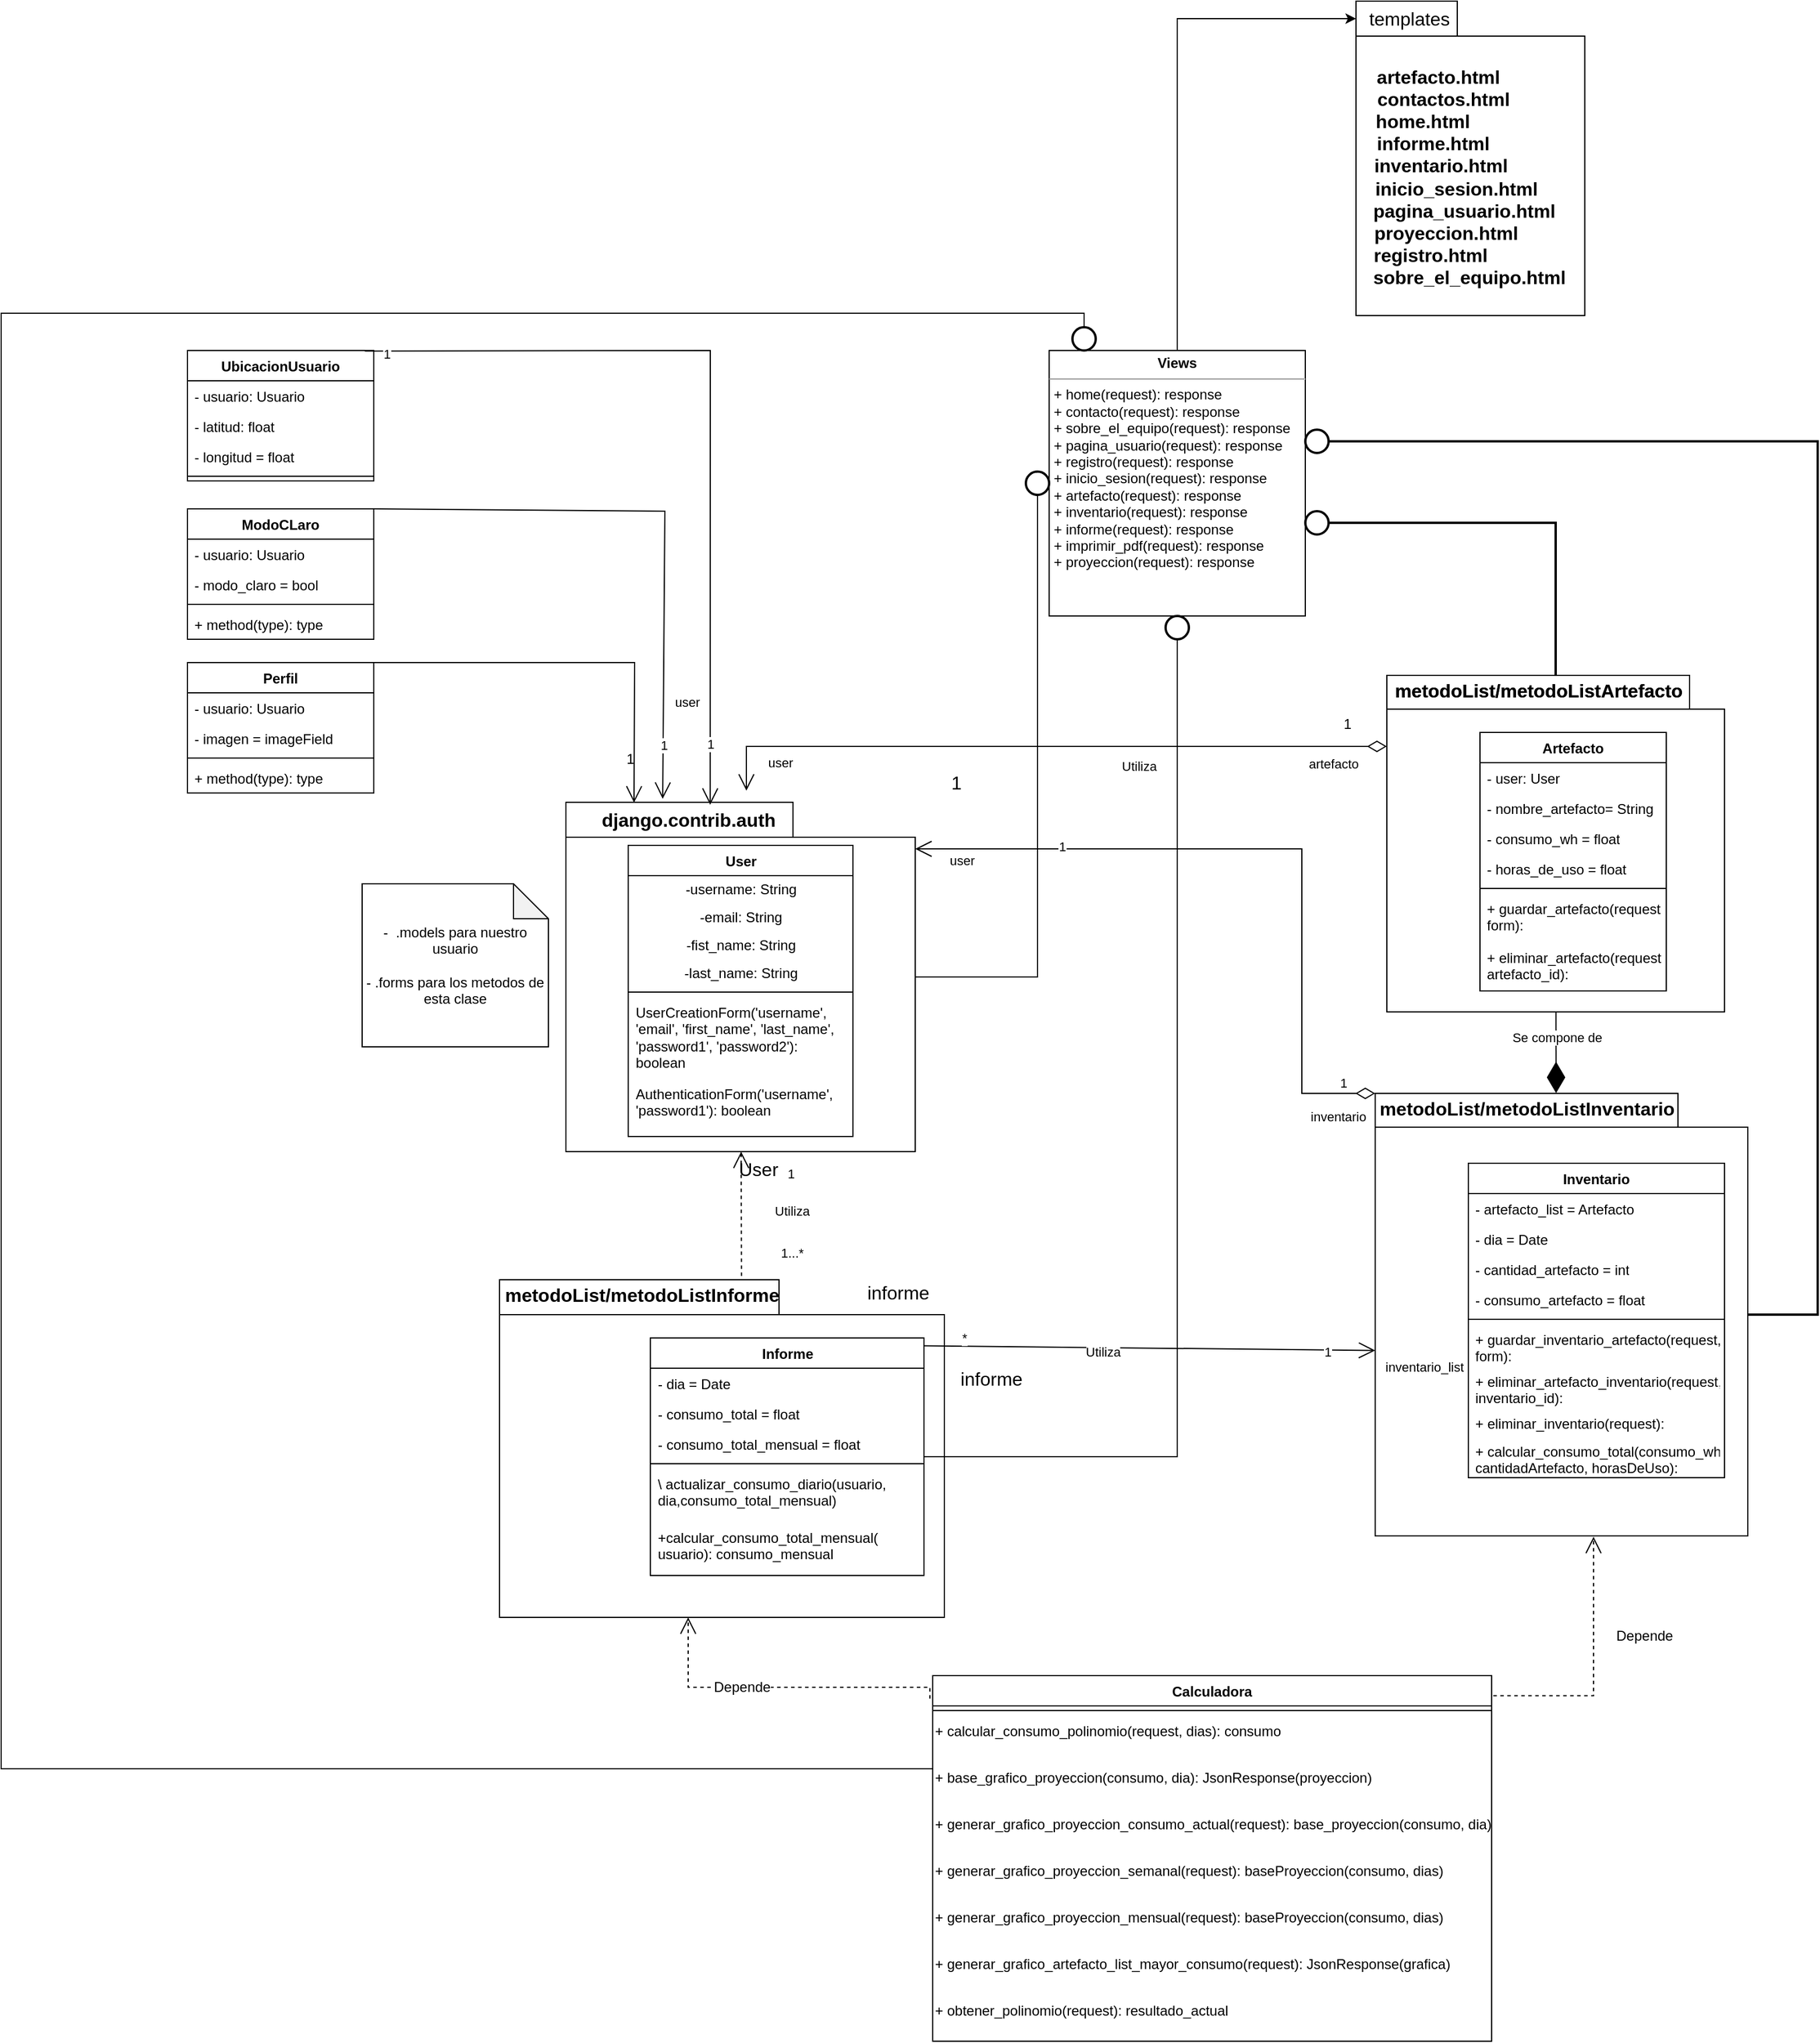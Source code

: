 <mxfile version="23.1.5" type="github">
  <diagram id="C5RBs43oDa-KdzZeNtuy" name="Page-1">
    <mxGraphModel dx="2403" dy="3044" grid="1" gridSize="10" guides="1" tooltips="1" connect="1" arrows="1" fold="1" page="1" pageScale="1" pageWidth="827" pageHeight="1169" math="0" shadow="0">
      <root>
        <mxCell id="WIyWlLk6GJQsqaUBKTNV-0" />
        <mxCell id="WIyWlLk6GJQsqaUBKTNV-1" parent="WIyWlLk6GJQsqaUBKTNV-0" />
        <mxCell id="ul6YjqySENuhC5J96L84-9" value="" style="shape=folder;fontStyle=1;spacingTop=10;tabWidth=195;tabHeight=30;tabPosition=left;html=1;whiteSpace=wrap;fontSize=16;" parent="WIyWlLk6GJQsqaUBKTNV-1" vertex="1">
          <mxGeometry x="435" y="-710" width="300" height="300" as="geometry" />
        </mxCell>
        <mxCell id="ul6YjqySENuhC5J96L84-5" value="" style="shape=folder;fontStyle=1;spacingTop=10;tabWidth=260;tabHeight=29;tabPosition=left;html=1;whiteSpace=wrap;fontSize=16;" parent="WIyWlLk6GJQsqaUBKTNV-1" vertex="1">
          <mxGeometry x="1130" y="-460" width="320" height="380" as="geometry" />
        </mxCell>
        <mxCell id="ul6YjqySENuhC5J96L84-2" value="" style="shape=folder;fontStyle=1;spacingTop=10;tabWidth=260;tabHeight=29;tabPosition=left;html=1;whiteSpace=wrap;fontSize=16;" parent="WIyWlLk6GJQsqaUBKTNV-1" vertex="1">
          <mxGeometry x="1140" y="-819" width="290" height="289" as="geometry" />
        </mxCell>
        <mxCell id="ul6YjqySENuhC5J96L84-3" value="metodoList/metodoListArtefacto" style="text;align=center;fontStyle=1;verticalAlign=middle;spacingLeft=3;spacingRight=3;strokeColor=none;rotatable=0;points=[[0,0.5],[1,0.5]];portConstraint=eastwest;html=1;fontSize=16;" parent="WIyWlLk6GJQsqaUBKTNV-1" vertex="1">
          <mxGeometry x="1230" y="-819" width="80" height="26" as="geometry" />
        </mxCell>
        <mxCell id="ul6YjqySENuhC5J96L84-0" value="" style="shape=folder;fontStyle=1;spacingTop=10;tabWidth=240;tabHeight=30;tabPosition=left;html=1;whiteSpace=wrap;fontSize=16;" parent="WIyWlLk6GJQsqaUBKTNV-1" vertex="1">
          <mxGeometry x="378" y="-300" width="382" height="290" as="geometry" />
        </mxCell>
        <mxCell id="BuklExtv01inBHuh72od-7" value="User" style="swimlane;fontStyle=1;align=center;verticalAlign=top;childLayout=stackLayout;horizontal=1;startSize=26;horizontalStack=0;resizeParent=1;resizeParentMax=0;resizeLast=0;collapsible=1;marginBottom=0;whiteSpace=wrap;html=1;" parent="WIyWlLk6GJQsqaUBKTNV-1" vertex="1">
          <mxGeometry x="488.5" y="-673" width="193" height="250" as="geometry">
            <mxRectangle x="547" y="-670" width="90" height="30" as="alternateBounds" />
          </mxGeometry>
        </mxCell>
        <mxCell id="BuklExtv01inBHuh72od-1" value="-username: String" style="text;html=1;strokeColor=none;fillColor=none;align=center;verticalAlign=middle;spacingLeft=4;spacingRight=4;overflow=hidden;rotatable=0;points=[[0,0.5],[1,0.5]];portConstraint=eastwest;whiteSpace=wrap;" parent="BuklExtv01inBHuh72od-7" vertex="1">
          <mxGeometry y="26" width="193" height="24" as="geometry" />
        </mxCell>
        <mxCell id="BuklExtv01inBHuh72od-3" value="-email: String" style="text;html=1;strokeColor=none;fillColor=none;align=center;verticalAlign=middle;spacingLeft=4;spacingRight=4;overflow=hidden;rotatable=0;points=[[0,0.5],[1,0.5]];portConstraint=eastwest;whiteSpace=wrap;" parent="BuklExtv01inBHuh72od-7" vertex="1">
          <mxGeometry y="50" width="193" height="24" as="geometry" />
        </mxCell>
        <mxCell id="BuklExtv01inBHuh72od-4" value="-fist_name: String" style="text;html=1;strokeColor=none;fillColor=none;align=center;verticalAlign=middle;spacingLeft=4;spacingRight=4;overflow=hidden;rotatable=0;points=[[0,0.5],[1,0.5]];portConstraint=eastwest;whiteSpace=wrap;" parent="BuklExtv01inBHuh72od-7" vertex="1">
          <mxGeometry y="74" width="193" height="24" as="geometry" />
        </mxCell>
        <mxCell id="BuklExtv01inBHuh72od-5" value="-last_name: String" style="text;html=1;strokeColor=none;fillColor=none;align=center;verticalAlign=middle;spacingLeft=4;spacingRight=4;overflow=hidden;rotatable=0;points=[[0,0.5],[1,0.5]];portConstraint=eastwest;whiteSpace=wrap;" parent="BuklExtv01inBHuh72od-7" vertex="1">
          <mxGeometry y="98" width="193" height="24" as="geometry" />
        </mxCell>
        <mxCell id="BuklExtv01inBHuh72od-9" value="" style="line;strokeWidth=1;fillColor=none;align=left;verticalAlign=middle;spacingTop=-1;spacingLeft=3;spacingRight=3;rotatable=0;labelPosition=right;points=[];portConstraint=eastwest;strokeColor=inherit;" parent="BuklExtv01inBHuh72od-7" vertex="1">
          <mxGeometry y="122" width="193" height="8" as="geometry" />
        </mxCell>
        <mxCell id="BuklExtv01inBHuh72od-10" value="UserCreationForm(&#39;username&#39;, &#39;email&#39;, &#39;first_name&#39;, &#39;last_name&#39;, &#39;password1&#39;, &#39;password2&#39;): boolean" style="text;strokeColor=none;fillColor=none;align=left;verticalAlign=top;spacingLeft=4;spacingRight=4;overflow=hidden;rotatable=0;points=[[0,0.5],[1,0.5]];portConstraint=eastwest;whiteSpace=wrap;html=1;" parent="BuklExtv01inBHuh72od-7" vertex="1">
          <mxGeometry y="130" width="193" height="70" as="geometry" />
        </mxCell>
        <mxCell id="BuklExtv01inBHuh72od-11" value="AuthenticationForm(&#39;username&#39;, &#39;password1&#39;): boolean" style="text;strokeColor=none;fillColor=none;align=left;verticalAlign=top;spacingLeft=4;spacingRight=4;overflow=hidden;rotatable=0;points=[[0,0.5],[1,0.5]];portConstraint=eastwest;whiteSpace=wrap;html=1;" parent="BuklExtv01inBHuh72od-7" vertex="1">
          <mxGeometry y="200" width="193" height="50" as="geometry" />
        </mxCell>
        <mxCell id="BuklExtv01inBHuh72od-13" value="Inventario" style="swimlane;fontStyle=1;align=center;verticalAlign=top;childLayout=stackLayout;horizontal=1;startSize=26;horizontalStack=0;resizeParent=1;resizeParentMax=0;resizeLast=0;collapsible=1;marginBottom=0;whiteSpace=wrap;html=1;" parent="WIyWlLk6GJQsqaUBKTNV-1" vertex="1">
          <mxGeometry x="1210" y="-400" width="220" height="270" as="geometry">
            <mxRectangle x="1210" y="-400" width="100" height="30" as="alternateBounds" />
          </mxGeometry>
        </mxCell>
        <mxCell id="BuklExtv01inBHuh72od-36" value="- artefacto_list = Artefacto" style="text;strokeColor=none;fillColor=none;align=left;verticalAlign=top;spacingLeft=4;spacingRight=4;overflow=hidden;rotatable=0;points=[[0,0.5],[1,0.5]];portConstraint=eastwest;whiteSpace=wrap;html=1;" parent="BuklExtv01inBHuh72od-13" vertex="1">
          <mxGeometry y="26" width="220" height="26" as="geometry" />
        </mxCell>
        <mxCell id="BuklExtv01inBHuh72od-17" value="- dia = Date" style="text;strokeColor=none;fillColor=none;align=left;verticalAlign=top;spacingLeft=4;spacingRight=4;overflow=hidden;rotatable=0;points=[[0,0.5],[1,0.5]];portConstraint=eastwest;whiteSpace=wrap;html=1;" parent="BuklExtv01inBHuh72od-13" vertex="1">
          <mxGeometry y="52" width="220" height="26" as="geometry" />
        </mxCell>
        <mxCell id="BuklExtv01inBHuh72od-20" value="- cantidad_artefacto&amp;nbsp;&lt;span style=&quot;background-color: initial;&quot;&gt;= int&lt;/span&gt;" style="text;strokeColor=none;fillColor=none;align=left;verticalAlign=top;spacingLeft=4;spacingRight=4;overflow=hidden;rotatable=0;points=[[0,0.5],[1,0.5]];portConstraint=eastwest;whiteSpace=wrap;html=1;" parent="BuklExtv01inBHuh72od-13" vertex="1">
          <mxGeometry y="78" width="220" height="26" as="geometry" />
        </mxCell>
        <mxCell id="BuklExtv01inBHuh72od-21" value="- consumo_artefacto&lt;span style=&quot;background-color: initial;&quot;&gt;&amp;nbsp;&lt;/span&gt;&lt;span style=&quot;background-color: initial;&quot;&gt;= float&lt;/span&gt;" style="text;strokeColor=none;fillColor=none;align=left;verticalAlign=top;spacingLeft=4;spacingRight=4;overflow=hidden;rotatable=0;points=[[0,0.5],[1,0.5]];portConstraint=eastwest;whiteSpace=wrap;html=1;" parent="BuklExtv01inBHuh72od-13" vertex="1">
          <mxGeometry y="104" width="220" height="26" as="geometry" />
        </mxCell>
        <mxCell id="BuklExtv01inBHuh72od-15" value="" style="line;strokeWidth=1;fillColor=none;align=left;verticalAlign=middle;spacingTop=-1;spacingLeft=3;spacingRight=3;rotatable=0;labelPosition=right;points=[];portConstraint=eastwest;strokeColor=inherit;" parent="BuklExtv01inBHuh72od-13" vertex="1">
          <mxGeometry y="130" width="220" height="8" as="geometry" />
        </mxCell>
        <mxCell id="BuklExtv01inBHuh72od-26" value="+&amp;nbsp;guardar_inventario_artefacto(request, form):" style="text;strokeColor=none;fillColor=none;align=left;verticalAlign=top;spacingLeft=4;spacingRight=4;overflow=hidden;rotatable=0;points=[[0,0.5],[1,0.5]];portConstraint=eastwest;whiteSpace=wrap;html=1;" parent="BuklExtv01inBHuh72od-13" vertex="1">
          <mxGeometry y="138" width="220" height="36" as="geometry" />
        </mxCell>
        <mxCell id="x33vfRpOOBDjWHmMuZgI-3" value="+&amp;nbsp;eliminar_artefacto_inventario(request, inventario_id):" style="text;strokeColor=none;fillColor=none;align=left;verticalAlign=top;spacingLeft=4;spacingRight=4;overflow=hidden;rotatable=0;points=[[0,0.5],[1,0.5]];portConstraint=eastwest;whiteSpace=wrap;html=1;" parent="BuklExtv01inBHuh72od-13" vertex="1">
          <mxGeometry y="174" width="220" height="36" as="geometry" />
        </mxCell>
        <mxCell id="x33vfRpOOBDjWHmMuZgI-4" value="+&amp;nbsp;eliminar_inventario(request):" style="text;strokeColor=none;fillColor=none;align=left;verticalAlign=top;spacingLeft=4;spacingRight=4;overflow=hidden;rotatable=0;points=[[0,0.5],[1,0.5]];portConstraint=eastwest;whiteSpace=wrap;html=1;" parent="BuklExtv01inBHuh72od-13" vertex="1">
          <mxGeometry y="210" width="220" height="24" as="geometry" />
        </mxCell>
        <mxCell id="x33vfRpOOBDjWHmMuZgI-5" value="+&amp;nbsp;calcular_consumo_total(consumo_wh, cantidadArtefacto, horasDeUso):" style="text;strokeColor=none;fillColor=none;align=left;verticalAlign=top;spacingLeft=4;spacingRight=4;overflow=hidden;rotatable=0;points=[[0,0.5],[1,0.5]];portConstraint=eastwest;whiteSpace=wrap;html=1;" parent="BuklExtv01inBHuh72od-13" vertex="1">
          <mxGeometry y="234" width="220" height="36" as="geometry" />
        </mxCell>
        <mxCell id="BuklExtv01inBHuh72od-32" value="Informe" style="swimlane;fontStyle=1;align=center;verticalAlign=top;childLayout=stackLayout;horizontal=1;startSize=26;horizontalStack=0;resizeParent=1;resizeParentMax=0;resizeLast=0;collapsible=1;marginBottom=0;whiteSpace=wrap;html=1;" parent="WIyWlLk6GJQsqaUBKTNV-1" vertex="1">
          <mxGeometry x="507.5" y="-250" width="235" height="204" as="geometry">
            <mxRectangle x="890" y="-80" width="80" height="30" as="alternateBounds" />
          </mxGeometry>
        </mxCell>
        <mxCell id="BuklExtv01inBHuh72od-45" value="- dia = Date" style="text;strokeColor=none;fillColor=none;align=left;verticalAlign=top;spacingLeft=4;spacingRight=4;overflow=hidden;rotatable=0;points=[[0,0.5],[1,0.5]];portConstraint=eastwest;whiteSpace=wrap;html=1;" parent="BuklExtv01inBHuh72od-32" vertex="1">
          <mxGeometry y="26" width="235" height="26" as="geometry" />
        </mxCell>
        <mxCell id="BuklExtv01inBHuh72od-46" value="- consumo_total&amp;nbsp;&lt;span style=&quot;background-color: initial;&quot;&gt;= float&lt;/span&gt;" style="text;strokeColor=none;fillColor=none;align=left;verticalAlign=top;spacingLeft=4;spacingRight=4;overflow=hidden;rotatable=0;points=[[0,0.5],[1,0.5]];portConstraint=eastwest;whiteSpace=wrap;html=1;" parent="BuklExtv01inBHuh72od-32" vertex="1">
          <mxGeometry y="52" width="235" height="26" as="geometry" />
        </mxCell>
        <mxCell id="BuklExtv01inBHuh72od-54" value="- consumo_total_mensual&amp;nbsp;&lt;span style=&quot;background-color: initial;&quot;&gt;= float&lt;/span&gt;" style="text;strokeColor=none;fillColor=none;align=left;verticalAlign=top;spacingLeft=4;spacingRight=4;overflow=hidden;rotatable=0;points=[[0,0.5],[1,0.5]];portConstraint=eastwest;whiteSpace=wrap;html=1;" parent="BuklExtv01inBHuh72od-32" vertex="1">
          <mxGeometry y="78" width="235" height="26" as="geometry" />
        </mxCell>
        <mxCell id="BuklExtv01inBHuh72od-34" value="" style="line;strokeWidth=1;fillColor=none;align=left;verticalAlign=middle;spacingTop=-1;spacingLeft=3;spacingRight=3;rotatable=0;labelPosition=right;points=[];portConstraint=eastwest;strokeColor=inherit;" parent="BuklExtv01inBHuh72od-32" vertex="1">
          <mxGeometry y="104" width="235" height="8" as="geometry" />
        </mxCell>
        <mxCell id="BuklExtv01inBHuh72od-35" value="\ actualizar_consumo_diario(usuario, dia,consumo_total_mensual)" style="text;strokeColor=none;fillColor=none;align=left;verticalAlign=top;spacingLeft=4;spacingRight=4;overflow=hidden;rotatable=0;points=[[0,0.5],[1,0.5]];portConstraint=eastwest;whiteSpace=wrap;html=1;" parent="BuklExtv01inBHuh72od-32" vertex="1">
          <mxGeometry y="112" width="235" height="46" as="geometry" />
        </mxCell>
        <mxCell id="x33vfRpOOBDjWHmMuZgI-0" value="+calcular_consumo_total_mensual(&lt;br&gt;usuario): consumo_mensual" style="text;strokeColor=none;fillColor=none;align=left;verticalAlign=top;spacingLeft=4;spacingRight=4;overflow=hidden;rotatable=0;points=[[0,0.5],[1,0.5]];portConstraint=eastwest;whiteSpace=wrap;html=1;" parent="BuklExtv01inBHuh72od-32" vertex="1">
          <mxGeometry y="158" width="235" height="46" as="geometry" />
        </mxCell>
        <mxCell id="BuklExtv01inBHuh72od-56" value="Calculadora" style="swimlane;fontStyle=1;align=center;verticalAlign=top;childLayout=stackLayout;horizontal=1;startSize=26;horizontalStack=0;resizeParent=1;resizeParentMax=0;resizeLast=0;collapsible=1;marginBottom=0;whiteSpace=wrap;html=1;" parent="WIyWlLk6GJQsqaUBKTNV-1" vertex="1">
          <mxGeometry x="750" y="40" width="480" height="314" as="geometry" />
        </mxCell>
        <mxCell id="BuklExtv01inBHuh72od-58" value="" style="line;strokeWidth=1;fillColor=none;align=left;verticalAlign=middle;spacingTop=-1;spacingLeft=3;spacingRight=3;rotatable=0;labelPosition=right;points=[];portConstraint=eastwest;strokeColor=inherit;" parent="BuklExtv01inBHuh72od-56" vertex="1">
          <mxGeometry y="26" width="480" height="8" as="geometry" />
        </mxCell>
        <mxCell id="BuklExtv01inBHuh72od-67" value="+ calcular_consumo_polinomio(request, dias): consumo" style="text;whiteSpace=wrap;" parent="BuklExtv01inBHuh72od-56" vertex="1">
          <mxGeometry y="34" width="480" height="40" as="geometry" />
        </mxCell>
        <mxCell id="BuklExtv01inBHuh72od-74" value="+ base_grafico_proyeccion(consumo, dia): JsonResponse(proyeccion)" style="text;whiteSpace=wrap;" parent="BuklExtv01inBHuh72od-56" vertex="1">
          <mxGeometry y="74" width="480" height="40" as="geometry" />
        </mxCell>
        <mxCell id="BuklExtv01inBHuh72od-68" value="+ generar_grafico_proyeccion_consumo_actual(request): base_proyeccion(consumo, dia)" style="text;whiteSpace=wrap;" parent="BuklExtv01inBHuh72od-56" vertex="1">
          <mxGeometry y="114" width="480" height="40" as="geometry" />
        </mxCell>
        <mxCell id="BuklExtv01inBHuh72od-69" value="+ generar_grafico_proyeccion_semanal(request): baseProyeccion(consumo, dias)" style="text;whiteSpace=wrap;" parent="BuklExtv01inBHuh72od-56" vertex="1">
          <mxGeometry y="154" width="480" height="40" as="geometry" />
        </mxCell>
        <mxCell id="BuklExtv01inBHuh72od-70" value="+ generar_grafico_proyeccion_mensual(request): baseProyeccion(consumo, dias)" style="text;whiteSpace=wrap;" parent="BuklExtv01inBHuh72od-56" vertex="1">
          <mxGeometry y="194" width="480" height="40" as="geometry" />
        </mxCell>
        <mxCell id="BuklExtv01inBHuh72od-73" value="+ generar_grafico_artefacto_list_mayor_consumo(request): JsonResponse(grafica)" style="text;whiteSpace=wrap;" parent="BuklExtv01inBHuh72od-56" vertex="1">
          <mxGeometry y="234" width="480" height="40" as="geometry" />
        </mxCell>
        <mxCell id="BuklExtv01inBHuh72od-75" value="+ obtener_polinomio(request): resultado_actual" style="text;whiteSpace=wrap;" parent="BuklExtv01inBHuh72od-56" vertex="1">
          <mxGeometry y="274" width="480" height="40" as="geometry" />
        </mxCell>
        <mxCell id="BuklExtv01inBHuh72od-83" value="1" style="endArrow=open;html=1;endSize=12;startArrow=diamondThin;startSize=14;startFill=0;edgeStyle=orthogonalEdgeStyle;align=left;verticalAlign=bottom;rounded=0;exitX=0;exitY=0;exitDx=0;exitDy=0;exitPerimeter=0;" parent="WIyWlLk6GJQsqaUBKTNV-1" source="ul6YjqySENuhC5J96L84-5" target="ul6YjqySENuhC5J96L84-9" edge="1">
          <mxGeometry x="-0.894" relative="1" as="geometry">
            <mxPoint x="1120" y="-490" as="sourcePoint" />
            <mxPoint x="700" y="-670" as="targetPoint" />
            <Array as="points">
              <mxPoint x="1067" y="-460" />
              <mxPoint x="1067" y="-670" />
            </Array>
            <mxPoint as="offset" />
          </mxGeometry>
        </mxCell>
        <mxCell id="BuklExtv01inBHuh72od-85" value="1" style="edgeLabel;html=1;align=center;verticalAlign=middle;resizable=0;points=[];" parent="BuklExtv01inBHuh72od-83" vertex="1" connectable="0">
          <mxGeometry x="0.754" y="-1" relative="1" as="geometry">
            <mxPoint x="51" y="-1" as="offset" />
          </mxGeometry>
        </mxCell>
        <mxCell id="BuklExtv01inBHuh72od-107" value="user" style="edgeLabel;html=1;align=center;verticalAlign=middle;resizable=0;points=[];" parent="BuklExtv01inBHuh72od-83" vertex="1" connectable="0">
          <mxGeometry x="0.917" relative="1" as="geometry">
            <mxPoint x="15" y="10" as="offset" />
          </mxGeometry>
        </mxCell>
        <mxCell id="BuklExtv01inBHuh72od-108" value="inventario" style="edgeLabel;html=1;align=center;verticalAlign=middle;resizable=0;points=[];" parent="BuklExtv01inBHuh72od-83" vertex="1" connectable="0">
          <mxGeometry x="-0.898" y="-1" relative="1" as="geometry">
            <mxPoint x="-1" y="21" as="offset" />
          </mxGeometry>
        </mxCell>
        <mxCell id="BuklExtv01inBHuh72od-93" value="Artefacto" style="swimlane;fontStyle=1;align=center;verticalAlign=top;childLayout=stackLayout;horizontal=1;startSize=26;horizontalStack=0;resizeParent=1;resizeParentMax=0;resizeLast=0;collapsible=1;marginBottom=0;whiteSpace=wrap;html=1;" parent="WIyWlLk6GJQsqaUBKTNV-1" vertex="1">
          <mxGeometry x="1220" y="-770" width="160" height="222" as="geometry">
            <mxRectangle x="1220" y="-770" width="100" height="30" as="alternateBounds" />
          </mxGeometry>
        </mxCell>
        <mxCell id="BuklExtv01inBHuh72od-94" value="- user: User" style="text;strokeColor=none;fillColor=none;align=left;verticalAlign=top;spacingLeft=4;spacingRight=4;overflow=hidden;rotatable=0;points=[[0,0.5],[1,0.5]];portConstraint=eastwest;whiteSpace=wrap;html=1;" parent="BuklExtv01inBHuh72od-93" vertex="1">
          <mxGeometry y="26" width="160" height="26" as="geometry" />
        </mxCell>
        <mxCell id="BuklExtv01inBHuh72od-95" value="- nombre_artefacto&lt;span style=&quot;background-color: initial;&quot;&gt;= String&lt;/span&gt;" style="text;strokeColor=none;fillColor=none;align=left;verticalAlign=top;spacingLeft=4;spacingRight=4;overflow=hidden;rotatable=0;points=[[0,0.5],[1,0.5]];portConstraint=eastwest;whiteSpace=wrap;html=1;" parent="BuklExtv01inBHuh72od-93" vertex="1">
          <mxGeometry y="52" width="160" height="26" as="geometry" />
        </mxCell>
        <mxCell id="BuklExtv01inBHuh72od-96" value="- consumo_wh = float" style="text;strokeColor=none;fillColor=none;align=left;verticalAlign=top;spacingLeft=4;spacingRight=4;overflow=hidden;rotatable=0;points=[[0,0.5],[1,0.5]];portConstraint=eastwest;whiteSpace=wrap;html=1;" parent="BuklExtv01inBHuh72od-93" vertex="1">
          <mxGeometry y="78" width="160" height="26" as="geometry" />
        </mxCell>
        <mxCell id="BuklExtv01inBHuh72od-97" value="- horas_de_uso = float" style="text;strokeColor=none;fillColor=none;align=left;verticalAlign=top;spacingLeft=4;spacingRight=4;overflow=hidden;rotatable=0;points=[[0,0.5],[1,0.5]];portConstraint=eastwest;whiteSpace=wrap;html=1;" parent="BuklExtv01inBHuh72od-93" vertex="1">
          <mxGeometry y="104" width="160" height="26" as="geometry" />
        </mxCell>
        <mxCell id="BuklExtv01inBHuh72od-98" value="" style="line;strokeWidth=1;fillColor=none;align=left;verticalAlign=middle;spacingTop=-1;spacingLeft=3;spacingRight=3;rotatable=0;labelPosition=right;points=[];portConstraint=eastwest;strokeColor=inherit;" parent="BuklExtv01inBHuh72od-93" vertex="1">
          <mxGeometry y="130" width="160" height="8" as="geometry" />
        </mxCell>
        <mxCell id="x33vfRpOOBDjWHmMuZgI-6" value="+&amp;nbsp;guardar_artefacto(request, form):" style="text;strokeColor=none;fillColor=none;align=left;verticalAlign=top;spacingLeft=4;spacingRight=4;overflow=hidden;rotatable=0;points=[[0,0.5],[1,0.5]];portConstraint=eastwest;whiteSpace=wrap;html=1;" parent="BuklExtv01inBHuh72od-93" vertex="1">
          <mxGeometry y="138" width="160" height="42" as="geometry" />
        </mxCell>
        <mxCell id="x33vfRpOOBDjWHmMuZgI-7" value="+&amp;nbsp;eliminar_artefacto(request, artefacto_id):" style="text;strokeColor=none;fillColor=none;align=left;verticalAlign=top;spacingLeft=4;spacingRight=4;overflow=hidden;rotatable=0;points=[[0,0.5],[1,0.5]];portConstraint=eastwest;whiteSpace=wrap;html=1;" parent="BuklExtv01inBHuh72od-93" vertex="1">
          <mxGeometry y="180" width="160" height="42" as="geometry" />
        </mxCell>
        <mxCell id="BuklExtv01inBHuh72od-109" value="Utiliza" style="endArrow=open;endSize=12;dashed=1;html=1;rounded=0;exitX=0.544;exitY=-0.011;exitDx=0;exitDy=0;exitPerimeter=0;" parent="WIyWlLk6GJQsqaUBKTNV-1" source="ul6YjqySENuhC5J96L84-0" target="ul6YjqySENuhC5J96L84-9" edge="1">
          <mxGeometry x="0.043" y="-43" width="160" relative="1" as="geometry">
            <mxPoint x="740" y="-330" as="sourcePoint" />
            <mxPoint x="900" y="-330" as="targetPoint" />
            <mxPoint as="offset" />
          </mxGeometry>
        </mxCell>
        <mxCell id="w2n2HVdjCwKDOB978ALC-2" value="1" style="edgeLabel;html=1;align=center;verticalAlign=middle;resizable=0;points=[];" parent="BuklExtv01inBHuh72od-109" vertex="1" connectable="0">
          <mxGeometry x="0.572" y="1" relative="1" as="geometry">
            <mxPoint x="43" y="-4" as="offset" />
          </mxGeometry>
        </mxCell>
        <mxCell id="w2n2HVdjCwKDOB978ALC-3" value="1...*" style="edgeLabel;html=1;align=center;verticalAlign=middle;resizable=0;points=[];" parent="BuklExtv01inBHuh72od-109" vertex="1" connectable="0">
          <mxGeometry x="-0.615" y="2" relative="1" as="geometry">
            <mxPoint x="45" as="offset" />
          </mxGeometry>
        </mxCell>
        <mxCell id="BuklExtv01inBHuh72od-114" value="" style="endArrow=open;endFill=1;endSize=12;html=1;rounded=0;exitX=1.002;exitY=0.033;exitDx=0;exitDy=0;exitPerimeter=0;entryX=0;entryY=0.581;entryDx=0;entryDy=0;entryPerimeter=0;" parent="WIyWlLk6GJQsqaUBKTNV-1" source="BuklExtv01inBHuh72od-32" target="ul6YjqySENuhC5J96L84-5" edge="1">
          <mxGeometry width="160" relative="1" as="geometry">
            <mxPoint x="740" y="-250" as="sourcePoint" />
            <mxPoint x="900" y="-250" as="targetPoint" />
          </mxGeometry>
        </mxCell>
        <mxCell id="BuklExtv01inBHuh72od-115" value="Utiliza" style="edgeLabel;html=1;align=center;verticalAlign=middle;resizable=0;points=[];" parent="BuklExtv01inBHuh72od-114" vertex="1" connectable="0">
          <mxGeometry x="-0.212" y="-3" relative="1" as="geometry">
            <mxPoint as="offset" />
          </mxGeometry>
        </mxCell>
        <mxCell id="BuklExtv01inBHuh72od-116" value="*" style="edgeLabel;html=1;align=center;verticalAlign=middle;resizable=0;points=[];" parent="BuklExtv01inBHuh72od-114" vertex="1" connectable="0">
          <mxGeometry x="-0.897" y="1" relative="1" as="geometry">
            <mxPoint x="14" y="-6" as="offset" />
          </mxGeometry>
        </mxCell>
        <mxCell id="BuklExtv01inBHuh72od-117" value="1&lt;br&gt;" style="edgeLabel;html=1;align=center;verticalAlign=middle;resizable=0;points=[];" parent="BuklExtv01inBHuh72od-114" vertex="1" connectable="0">
          <mxGeometry x="0.788" y="-1" relative="1" as="geometry">
            <mxPoint as="offset" />
          </mxGeometry>
        </mxCell>
        <mxCell id="ul6YjqySENuhC5J96L84-1" value="metodoList/metodoListInforme" style="text;align=center;fontStyle=1;verticalAlign=middle;spacingLeft=3;spacingRight=3;strokeColor=none;rotatable=0;points=[[0,0.5],[1,0.5]];portConstraint=eastwest;html=1;fontSize=16;" parent="WIyWlLk6GJQsqaUBKTNV-1" vertex="1">
          <mxGeometry x="460" y="-300" width="80" height="26" as="geometry" />
        </mxCell>
        <mxCell id="ul6YjqySENuhC5J96L84-6" value="metodoList/metodoListArtefacto" style="text;align=center;fontStyle=1;verticalAlign=middle;spacingLeft=3;spacingRight=3;strokeColor=none;rotatable=0;points=[[0,0.5],[1,0.5]];portConstraint=eastwest;html=1;fontSize=16;" parent="WIyWlLk6GJQsqaUBKTNV-1" vertex="1">
          <mxGeometry x="1230" y="-819" width="80" height="26" as="geometry" />
        </mxCell>
        <mxCell id="ul6YjqySENuhC5J96L84-7" value="metodoList/metodoListInventario" style="text;align=center;fontStyle=1;verticalAlign=middle;spacingLeft=3;spacingRight=3;strokeColor=none;rotatable=0;points=[[0,0.5],[1,0.5]];portConstraint=eastwest;html=1;fontSize=16;" parent="WIyWlLk6GJQsqaUBKTNV-1" vertex="1">
          <mxGeometry x="1220" y="-460" width="80" height="26" as="geometry" />
        </mxCell>
        <mxCell id="ul6YjqySENuhC5J96L84-10" value="django.contrib.auth" style="text;align=center;fontStyle=1;verticalAlign=middle;spacingLeft=3;spacingRight=3;strokeColor=none;rotatable=0;points=[[0,0.5],[1,0.5]];portConstraint=eastwest;html=1;fontSize=16;" parent="WIyWlLk6GJQsqaUBKTNV-1" vertex="1">
          <mxGeometry x="500" y="-708" width="80" height="26" as="geometry" />
        </mxCell>
        <mxCell id="ul6YjqySENuhC5J96L84-11" style="edgeStyle=none;curved=1;rounded=0;orthogonalLoop=1;jettySize=auto;html=1;exitX=1;exitY=0.5;exitDx=0;exitDy=0;fontSize=12;startSize=8;endSize=8;" parent="WIyWlLk6GJQsqaUBKTNV-1" source="ul6YjqySENuhC5J96L84-10" target="ul6YjqySENuhC5J96L84-10" edge="1">
          <mxGeometry relative="1" as="geometry" />
        </mxCell>
        <mxCell id="ul6YjqySENuhC5J96L84-14" value="" style="endArrow=diamondThin;endFill=1;endSize=24;html=1;rounded=0;fontSize=12;curved=1;entryX=0.817;entryY=-0.009;entryDx=0;entryDy=0;entryPerimeter=0;" parent="WIyWlLk6GJQsqaUBKTNV-1" source="ul6YjqySENuhC5J96L84-2" target="ul6YjqySENuhC5J96L84-7" edge="1">
          <mxGeometry width="160" relative="1" as="geometry">
            <mxPoint x="1250" y="-510" as="sourcePoint" />
            <mxPoint x="1410" y="-510" as="targetPoint" />
          </mxGeometry>
        </mxCell>
        <mxCell id="0tcIR_r97mM3Pvq6eZ7B-29" value="Se compone de" style="edgeLabel;html=1;align=center;verticalAlign=middle;resizable=0;points=[];" parent="ul6YjqySENuhC5J96L84-14" vertex="1" connectable="0">
          <mxGeometry x="-0.338" y="-1" relative="1" as="geometry">
            <mxPoint x="1" y="-1" as="offset" />
          </mxGeometry>
        </mxCell>
        <mxCell id="ul6YjqySENuhC5J96L84-17" value="User" style="text;html=1;align=center;verticalAlign=middle;resizable=0;points=[];autosize=1;strokeColor=none;fillColor=none;fontSize=16;" parent="WIyWlLk6GJQsqaUBKTNV-1" vertex="1">
          <mxGeometry x="570" y="-410" width="60" height="30" as="geometry" />
        </mxCell>
        <mxCell id="ul6YjqySENuhC5J96L84-18" value="informe" style="text;html=1;align=center;verticalAlign=middle;resizable=0;points=[];autosize=1;strokeColor=none;fillColor=none;fontSize=16;" parent="WIyWlLk6GJQsqaUBKTNV-1" vertex="1">
          <mxGeometry x="680" y="-304" width="80" height="30" as="geometry" />
        </mxCell>
        <mxCell id="ul6YjqySENuhC5J96L84-19" value="1" style="endArrow=open;html=1;endSize=12;startArrow=diamondThin;startSize=14;startFill=0;edgeStyle=orthogonalEdgeStyle;align=left;verticalAlign=bottom;rounded=0;fontSize=12;" parent="WIyWlLk6GJQsqaUBKTNV-1" source="ul6YjqySENuhC5J96L84-2" edge="1">
          <mxGeometry x="-0.868" y="-10" relative="1" as="geometry">
            <mxPoint x="1210" y="-758" as="sourcePoint" />
            <mxPoint x="590" y="-720" as="targetPoint" />
            <Array as="points">
              <mxPoint x="590" y="-758" />
            </Array>
            <mxPoint as="offset" />
          </mxGeometry>
        </mxCell>
        <mxCell id="ul6YjqySENuhC5J96L84-20" value="user" style="edgeLabel;html=1;align=center;verticalAlign=middle;resizable=0;points=[];" parent="WIyWlLk6GJQsqaUBKTNV-1" vertex="1" connectable="0">
          <mxGeometry x="640.004" y="-694.995" as="geometry">
            <mxPoint x="-21" y="-49" as="offset" />
          </mxGeometry>
        </mxCell>
        <mxCell id="ul6YjqySENuhC5J96L84-21" value="1" style="text;html=1;align=center;verticalAlign=middle;resizable=0;points=[];autosize=1;strokeColor=none;fillColor=none;fontSize=16;" parent="WIyWlLk6GJQsqaUBKTNV-1" vertex="1">
          <mxGeometry x="755" y="-742" width="30" height="30" as="geometry" />
        </mxCell>
        <mxCell id="ul6YjqySENuhC5J96L84-24" value="Utiliza" style="edgeLabel;html=1;align=center;verticalAlign=middle;resizable=0;points=[];" parent="WIyWlLk6GJQsqaUBKTNV-1" vertex="1" connectable="0">
          <mxGeometry x="830" y="-548" as="geometry">
            <mxPoint x="97" y="-193" as="offset" />
          </mxGeometry>
        </mxCell>
        <mxCell id="ul6YjqySENuhC5J96L84-25" value="artefacto" style="edgeLabel;html=1;align=center;verticalAlign=middle;resizable=0;points=[];" parent="WIyWlLk6GJQsqaUBKTNV-1" vertex="1" connectable="0">
          <mxGeometry x="730.004" y="-658.995" as="geometry">
            <mxPoint x="364" y="-84" as="offset" />
          </mxGeometry>
        </mxCell>
        <mxCell id="ul6YjqySENuhC5J96L84-26" value="inventario_list" style="edgeLabel;html=1;align=center;verticalAlign=middle;resizable=0;points=[];" parent="WIyWlLk6GJQsqaUBKTNV-1" vertex="1" connectable="0">
          <mxGeometry x="1180.176" y="-390.001" as="geometry">
            <mxPoint x="-8" y="165" as="offset" />
          </mxGeometry>
        </mxCell>
        <mxCell id="ul6YjqySENuhC5J96L84-27" value="informe" style="text;html=1;align=center;verticalAlign=middle;resizable=0;points=[];autosize=1;strokeColor=none;fillColor=none;fontSize=16;" parent="WIyWlLk6GJQsqaUBKTNV-1" vertex="1">
          <mxGeometry x="760" y="-230" width="80" height="30" as="geometry" />
        </mxCell>
        <mxCell id="ul6YjqySENuhC5J96L84-28" value="Depende" style="endArrow=open;endSize=12;dashed=1;html=1;rounded=0;fontSize=12;exitX=-0.005;exitY=0.063;exitDx=0;exitDy=0;exitPerimeter=0;edgeStyle=orthogonalEdgeStyle;" parent="WIyWlLk6GJQsqaUBKTNV-1" source="BuklExtv01inBHuh72od-56" target="ul6YjqySENuhC5J96L84-0" edge="1">
          <mxGeometry x="0.092" y="-20" width="160" relative="1" as="geometry">
            <mxPoint x="630" y="-170" as="sourcePoint" />
            <mxPoint x="500" y="50" as="targetPoint" />
            <Array as="points">
              <mxPoint x="748" y="50" />
              <mxPoint x="540" y="50" />
            </Array>
            <mxPoint x="-20" y="20" as="offset" />
          </mxGeometry>
        </mxCell>
        <mxCell id="ul6YjqySENuhC5J96L84-29" value="Depende" style="endArrow=open;endSize=12;dashed=1;html=1;rounded=0;fontSize=12;exitX=1.003;exitY=0.055;exitDx=0;exitDy=0;exitPerimeter=0;edgeStyle=orthogonalEdgeStyle;entryX=0.586;entryY=1.002;entryDx=0;entryDy=0;entryPerimeter=0;" parent="WIyWlLk6GJQsqaUBKTNV-1" source="BuklExtv01inBHuh72od-56" target="ul6YjqySENuhC5J96L84-5" edge="1">
          <mxGeometry x="0.233" y="-43" width="160" relative="1" as="geometry">
            <mxPoint x="1320" y="30" as="sourcePoint" />
            <mxPoint x="1317" y="-60" as="targetPoint" />
            <Array as="points">
              <mxPoint x="1318" y="57" />
            </Array>
            <mxPoint as="offset" />
          </mxGeometry>
        </mxCell>
        <mxCell id="0tcIR_r97mM3Pvq6eZ7B-27" style="edgeStyle=orthogonalEdgeStyle;rounded=0;orthogonalLoop=1;jettySize=auto;html=1;" parent="WIyWlLk6GJQsqaUBKTNV-1" source="ul6YjqySENuhC5J96L84-31" target="ul6YjqySENuhC5J96L84-40" edge="1">
          <mxGeometry relative="1" as="geometry">
            <Array as="points">
              <mxPoint x="960" y="-1383" />
            </Array>
          </mxGeometry>
        </mxCell>
        <mxCell id="ul6YjqySENuhC5J96L84-31" value="&lt;p style=&quot;margin:0px;margin-top:4px;text-align:center;&quot;&gt;&lt;b&gt;Views&lt;/b&gt;&lt;/p&gt;&lt;hr size=&quot;1&quot;&gt;&lt;p style=&quot;margin:0px;margin-left:4px;&quot;&gt;&lt;span style=&quot;background-color: initial;&quot;&gt;+ home(request): response&lt;/span&gt;&lt;br&gt;&lt;/p&gt;&lt;p style=&quot;margin:0px;margin-left:4px;&quot;&gt;+ contacto(request): response&amp;nbsp;&lt;/p&gt;&lt;p style=&quot;margin:0px;margin-left:4px;&quot;&gt;+ sobre_el_equipo(request): response&amp;nbsp;&lt;/p&gt;&lt;p style=&quot;margin:0px;margin-left:4px;&quot;&gt;+ pagina_usuario(request): response&amp;nbsp;&lt;/p&gt;&lt;p style=&quot;margin:0px;margin-left:4px;&quot;&gt;&lt;span style=&quot;background-color: initial;&quot;&gt;+ registro(request): response&amp;nbsp;&lt;/span&gt;&lt;br&gt;&lt;/p&gt;&lt;p style=&quot;margin:0px;margin-left:4px;&quot;&gt;+ inicio_sesion(request): response&amp;nbsp;&lt;/p&gt;&lt;p style=&quot;margin:0px;margin-left:4px;&quot;&gt;+ artefacto(request): response&amp;nbsp;&lt;/p&gt;&lt;p style=&quot;margin:0px;margin-left:4px;&quot;&gt;+ inventario(request): response&amp;nbsp;&lt;/p&gt;&lt;p style=&quot;margin:0px;margin-left:4px;&quot;&gt;+ informe(request): response&amp;nbsp;&lt;/p&gt;&lt;p style=&quot;margin:0px;margin-left:4px;&quot;&gt;+ imprimir_pdf(request): response&amp;nbsp;&lt;/p&gt;&lt;p style=&quot;margin:0px;margin-left:4px;&quot;&gt;+ proyeccion(request): response&lt;br&gt;&lt;/p&gt;" style="verticalAlign=top;align=left;overflow=fill;fontSize=12;fontFamily=Helvetica;html=1;whiteSpace=wrap;" parent="WIyWlLk6GJQsqaUBKTNV-1" vertex="1">
          <mxGeometry x="850" y="-1098" width="220" height="228" as="geometry" />
        </mxCell>
        <mxCell id="ul6YjqySENuhC5J96L84-39" value="" style="shape=folder;fontStyle=1;spacingTop=10;tabWidth=87;tabHeight=30;tabPosition=left;html=1;whiteSpace=wrap;fontSize=16;" parent="WIyWlLk6GJQsqaUBKTNV-1" vertex="1">
          <mxGeometry x="1113.5" y="-1398" width="196.5" height="270" as="geometry" />
        </mxCell>
        <mxCell id="ul6YjqySENuhC5J96L84-40" value="templates" style="text;html=1;align=center;verticalAlign=middle;resizable=0;points=[];autosize=1;strokeColor=none;fillColor=none;fontSize=16;" parent="WIyWlLk6GJQsqaUBKTNV-1" vertex="1">
          <mxGeometry x="1113.5" y="-1398" width="90" height="30" as="geometry" />
        </mxCell>
        <mxCell id="ul6YjqySENuhC5J96L84-41" value="&lt;b style=&quot;border-color: var(--border-color); font-size: 16px;&quot;&gt;&amp;nbsp; &amp;nbsp; &amp;nbsp; artefacto.html&lt;/b&gt;&lt;br&gt;&lt;b style=&quot;font-size: 16px;&quot;&gt;&amp;nbsp; &amp;nbsp; &amp;nbsp; &amp;nbsp; contactos.html&lt;/b&gt;&lt;br style=&quot;border-color: var(--border-color); font-size: 16px; font-weight: 700;&quot;&gt;&lt;span style=&quot;font-size: 16px; font-weight: 700;&quot;&gt;home.html&lt;/span&gt;&lt;br style=&quot;border-color: var(--border-color); font-size: 16px; font-weight: 700;&quot;&gt;&lt;span style=&quot;font-size: 16px; font-weight: 700;&quot;&gt;&amp;nbsp; &amp;nbsp; informe.html&lt;/span&gt;&lt;br style=&quot;border-color: var(--border-color); font-size: 16px; font-weight: 700;&quot;&gt;&lt;span style=&quot;font-size: 16px; font-weight: 700;&quot;&gt;&amp;nbsp; &amp;nbsp; &amp;nbsp; &amp;nbsp;inventario.html&lt;/span&gt;&lt;br style=&quot;border-color: var(--border-color); font-size: 16px; font-weight: 700;&quot;&gt;&lt;span style=&quot;font-size: 16px; font-weight: 700;&quot;&gt;&amp;nbsp; &amp;nbsp; &amp;nbsp; &amp;nbsp; &amp;nbsp; &amp;nbsp; &amp;nbsp;inicio_sesion.html&lt;/span&gt;&lt;br style=&quot;border-color: var(--border-color); font-size: 16px; font-weight: 700;&quot;&gt;&lt;span style=&quot;font-size: 16px; font-weight: 700;&quot;&gt;&amp;nbsp; &amp;nbsp; &amp;nbsp; &amp;nbsp; &amp;nbsp; &amp;nbsp; &amp;nbsp; &amp;nbsp; pagina_usuario.html&lt;/span&gt;&lt;br style=&quot;border-color: var(--border-color); font-size: 16px; font-weight: 700;&quot;&gt;&lt;span style=&quot;font-size: 16px; font-weight: 700;&quot;&gt;&amp;nbsp; &amp;nbsp; &amp;nbsp; &amp;nbsp; &amp;nbsp;proyeccion.html&lt;/span&gt;&lt;br style=&quot;border-color: var(--border-color); font-size: 16px; font-weight: 700;&quot;&gt;&lt;span style=&quot;font-weight: 700; font-size: 16px;&quot;&gt;&amp;nbsp; &amp;nbsp;registro.html&lt;br&gt;&amp;nbsp; &amp;nbsp; &amp;nbsp; &amp;nbsp; &amp;nbsp; &amp;nbsp; &amp;nbsp; &amp;nbsp; &amp;nbsp; sobre_el_equipo.html&lt;br&gt;&lt;/span&gt;" style="text;html=1;strokeColor=none;fillColor=none;align=center;verticalAlign=middle;spacingLeft=4;spacingRight=4;overflow=hidden;rotatable=0;points=[[0,0.5],[1,0.5]];portConstraint=eastwest;whiteSpace=wrap;" parent="WIyWlLk6GJQsqaUBKTNV-1" vertex="1">
          <mxGeometry x="1041.75" y="-1396" width="258.25" height="298" as="geometry" />
        </mxCell>
        <mxCell id="0tcIR_r97mM3Pvq6eZ7B-14" value="" style="endArrow=none;html=1;edgeStyle=orthogonalEdgeStyle;rounded=0;" parent="WIyWlLk6GJQsqaUBKTNV-1" source="ul6YjqySENuhC5J96L84-9" target="0tcIR_r97mM3Pvq6eZ7B-6" edge="1">
          <mxGeometry relative="1" as="geometry">
            <mxPoint x="724" y="-545" as="sourcePoint" />
            <mxPoint x="850" y="-984" as="targetPoint" />
            <Array as="points" />
          </mxGeometry>
        </mxCell>
        <mxCell id="0tcIR_r97mM3Pvq6eZ7B-6" value="" style="strokeWidth=2;html=1;shape=mxgraph.flowchart.start_2;whiteSpace=wrap;" parent="WIyWlLk6GJQsqaUBKTNV-1" vertex="1">
          <mxGeometry x="830" y="-994" width="20" height="20" as="geometry" />
        </mxCell>
        <mxCell id="0tcIR_r97mM3Pvq6eZ7B-15" value="" style="endArrow=none;html=1;edgeStyle=orthogonalEdgeStyle;rounded=0;" parent="WIyWlLk6GJQsqaUBKTNV-1" source="0tcIR_r97mM3Pvq6eZ7B-4" target="ul6YjqySENuhC5J96L84-31" edge="1">
          <mxGeometry relative="1" as="geometry">
            <mxPoint x="900" y="-290" as="sourcePoint" />
            <mxPoint x="1060" y="-290" as="targetPoint" />
            <Array as="points">
              <mxPoint x="960" y="-150" />
            </Array>
          </mxGeometry>
        </mxCell>
        <mxCell id="0tcIR_r97mM3Pvq6eZ7B-18" value="" style="endArrow=none;html=1;edgeStyle=orthogonalEdgeStyle;rounded=0;" parent="WIyWlLk6GJQsqaUBKTNV-1" source="BuklExtv01inBHuh72od-32" target="0tcIR_r97mM3Pvq6eZ7B-4" edge="1">
          <mxGeometry relative="1" as="geometry">
            <mxPoint x="743" y="-150" as="sourcePoint" />
            <mxPoint x="960" y="-870" as="targetPoint" />
            <Array as="points" />
          </mxGeometry>
        </mxCell>
        <mxCell id="0tcIR_r97mM3Pvq6eZ7B-4" value="" style="strokeWidth=2;html=1;shape=mxgraph.flowchart.start_2;whiteSpace=wrap;" parent="WIyWlLk6GJQsqaUBKTNV-1" vertex="1">
          <mxGeometry x="950" y="-870" width="20" height="20" as="geometry" />
        </mxCell>
        <mxCell id="0tcIR_r97mM3Pvq6eZ7B-21" style="edgeStyle=orthogonalEdgeStyle;rounded=0;orthogonalLoop=1;jettySize=auto;html=1;shape=link;width=1;" parent="WIyWlLk6GJQsqaUBKTNV-1" source="0tcIR_r97mM3Pvq6eZ7B-20" target="ul6YjqySENuhC5J96L84-2" edge="1">
          <mxGeometry relative="1" as="geometry" />
        </mxCell>
        <mxCell id="0tcIR_r97mM3Pvq6eZ7B-20" value="" style="strokeWidth=2;html=1;shape=mxgraph.flowchart.start_2;whiteSpace=wrap;" parent="WIyWlLk6GJQsqaUBKTNV-1" vertex="1">
          <mxGeometry x="1070" y="-960" width="20" height="20" as="geometry" />
        </mxCell>
        <mxCell id="0tcIR_r97mM3Pvq6eZ7B-23" style="edgeStyle=orthogonalEdgeStyle;rounded=0;orthogonalLoop=1;jettySize=auto;html=1;shape=link;width=-1;" parent="WIyWlLk6GJQsqaUBKTNV-1" source="0tcIR_r97mM3Pvq6eZ7B-22" target="ul6YjqySENuhC5J96L84-5" edge="1">
          <mxGeometry relative="1" as="geometry">
            <Array as="points">
              <mxPoint x="1510" y="-1020" />
              <mxPoint x="1510" y="-270" />
            </Array>
          </mxGeometry>
        </mxCell>
        <mxCell id="0tcIR_r97mM3Pvq6eZ7B-22" value="" style="strokeWidth=2;html=1;shape=mxgraph.flowchart.start_2;whiteSpace=wrap;" parent="WIyWlLk6GJQsqaUBKTNV-1" vertex="1">
          <mxGeometry x="1070" y="-1030" width="20" height="20" as="geometry" />
        </mxCell>
        <mxCell id="0tcIR_r97mM3Pvq6eZ7B-25" style="edgeStyle=orthogonalEdgeStyle;rounded=0;orthogonalLoop=1;jettySize=auto;html=1;shape=link;width=0;" parent="WIyWlLk6GJQsqaUBKTNV-1" source="0tcIR_r97mM3Pvq6eZ7B-24" target="BuklExtv01inBHuh72od-56" edge="1">
          <mxGeometry relative="1" as="geometry">
            <Array as="points">
              <mxPoint x="880" y="-1130" />
              <mxPoint x="-50" y="-1130" />
              <mxPoint x="-50" y="120" />
            </Array>
          </mxGeometry>
        </mxCell>
        <mxCell id="0tcIR_r97mM3Pvq6eZ7B-24" value="" style="strokeWidth=2;html=1;shape=mxgraph.flowchart.start_2;whiteSpace=wrap;" parent="WIyWlLk6GJQsqaUBKTNV-1" vertex="1">
          <mxGeometry x="870" y="-1118" width="20" height="20" as="geometry" />
        </mxCell>
        <mxCell id="0keQebFkXQt6K8huNNNM-0" value="-&amp;nbsp; .models para nuestro usuario&lt;br&gt;&lt;br&gt;- .forms para los metodos de esta clase" style="shape=note;whiteSpace=wrap;html=1;backgroundOutline=1;darkOpacity=0.05;" parent="WIyWlLk6GJQsqaUBKTNV-1" vertex="1">
          <mxGeometry x="260" y="-640" width="160" height="140" as="geometry" />
        </mxCell>
        <mxCell id="6OGl-c9jsirbQIEeQj8n-0" value="UbicacionUsuario" style="swimlane;fontStyle=1;align=center;verticalAlign=top;childLayout=stackLayout;horizontal=1;startSize=26;horizontalStack=0;resizeParent=1;resizeParentMax=0;resizeLast=0;collapsible=1;marginBottom=0;whiteSpace=wrap;html=1;" vertex="1" parent="WIyWlLk6GJQsqaUBKTNV-1">
          <mxGeometry x="110" y="-1098" width="160" height="112" as="geometry" />
        </mxCell>
        <mxCell id="6OGl-c9jsirbQIEeQj8n-1" value="- usuario: Usuario" style="text;strokeColor=none;fillColor=none;align=left;verticalAlign=top;spacingLeft=4;spacingRight=4;overflow=hidden;rotatable=0;points=[[0,0.5],[1,0.5]];portConstraint=eastwest;whiteSpace=wrap;html=1;" vertex="1" parent="6OGl-c9jsirbQIEeQj8n-0">
          <mxGeometry y="26" width="160" height="26" as="geometry" />
        </mxCell>
        <mxCell id="6OGl-c9jsirbQIEeQj8n-2" value="- latitud: float" style="text;strokeColor=none;fillColor=none;align=left;verticalAlign=top;spacingLeft=4;spacingRight=4;overflow=hidden;rotatable=0;points=[[0,0.5],[1,0.5]];portConstraint=eastwest;whiteSpace=wrap;html=1;" vertex="1" parent="6OGl-c9jsirbQIEeQj8n-0">
          <mxGeometry y="52" width="160" height="26" as="geometry" />
        </mxCell>
        <mxCell id="6OGl-c9jsirbQIEeQj8n-5" value="- longitud = float" style="text;strokeColor=none;fillColor=none;align=left;verticalAlign=top;spacingLeft=4;spacingRight=4;overflow=hidden;rotatable=0;points=[[0,0.5],[1,0.5]];portConstraint=eastwest;whiteSpace=wrap;html=1;" vertex="1" parent="6OGl-c9jsirbQIEeQj8n-0">
          <mxGeometry y="78" width="160" height="26" as="geometry" />
        </mxCell>
        <mxCell id="6OGl-c9jsirbQIEeQj8n-3" value="" style="line;strokeWidth=1;fillColor=none;align=left;verticalAlign=middle;spacingTop=-1;spacingLeft=3;spacingRight=3;rotatable=0;labelPosition=right;points=[];portConstraint=eastwest;strokeColor=inherit;" vertex="1" parent="6OGl-c9jsirbQIEeQj8n-0">
          <mxGeometry y="104" width="160" height="8" as="geometry" />
        </mxCell>
        <mxCell id="6OGl-c9jsirbQIEeQj8n-6" value="ModoCLaro" style="swimlane;fontStyle=1;align=center;verticalAlign=top;childLayout=stackLayout;horizontal=1;startSize=26;horizontalStack=0;resizeParent=1;resizeParentMax=0;resizeLast=0;collapsible=1;marginBottom=0;whiteSpace=wrap;html=1;" vertex="1" parent="WIyWlLk6GJQsqaUBKTNV-1">
          <mxGeometry x="110" y="-962" width="160" height="112" as="geometry" />
        </mxCell>
        <mxCell id="6OGl-c9jsirbQIEeQj8n-7" value="- usuario: Usuario" style="text;strokeColor=none;fillColor=none;align=left;verticalAlign=top;spacingLeft=4;spacingRight=4;overflow=hidden;rotatable=0;points=[[0,0.5],[1,0.5]];portConstraint=eastwest;whiteSpace=wrap;html=1;" vertex="1" parent="6OGl-c9jsirbQIEeQj8n-6">
          <mxGeometry y="26" width="160" height="26" as="geometry" />
        </mxCell>
        <mxCell id="6OGl-c9jsirbQIEeQj8n-9" value="- modo_claro = bool" style="text;strokeColor=none;fillColor=none;align=left;verticalAlign=top;spacingLeft=4;spacingRight=4;overflow=hidden;rotatable=0;points=[[0,0.5],[1,0.5]];portConstraint=eastwest;whiteSpace=wrap;html=1;" vertex="1" parent="6OGl-c9jsirbQIEeQj8n-6">
          <mxGeometry y="52" width="160" height="26" as="geometry" />
        </mxCell>
        <mxCell id="6OGl-c9jsirbQIEeQj8n-10" value="" style="line;strokeWidth=1;fillColor=none;align=left;verticalAlign=middle;spacingTop=-1;spacingLeft=3;spacingRight=3;rotatable=0;labelPosition=right;points=[];portConstraint=eastwest;strokeColor=inherit;" vertex="1" parent="6OGl-c9jsirbQIEeQj8n-6">
          <mxGeometry y="78" width="160" height="8" as="geometry" />
        </mxCell>
        <mxCell id="6OGl-c9jsirbQIEeQj8n-11" value="+ method(type): type" style="text;strokeColor=none;fillColor=none;align=left;verticalAlign=top;spacingLeft=4;spacingRight=4;overflow=hidden;rotatable=0;points=[[0,0.5],[1,0.5]];portConstraint=eastwest;whiteSpace=wrap;html=1;" vertex="1" parent="6OGl-c9jsirbQIEeQj8n-6">
          <mxGeometry y="86" width="160" height="26" as="geometry" />
        </mxCell>
        <mxCell id="6OGl-c9jsirbQIEeQj8n-13" value="Perfil" style="swimlane;fontStyle=1;align=center;verticalAlign=top;childLayout=stackLayout;horizontal=1;startSize=26;horizontalStack=0;resizeParent=1;resizeParentMax=0;resizeLast=0;collapsible=1;marginBottom=0;whiteSpace=wrap;html=1;" vertex="1" parent="WIyWlLk6GJQsqaUBKTNV-1">
          <mxGeometry x="110" y="-830" width="160" height="112" as="geometry" />
        </mxCell>
        <mxCell id="6OGl-c9jsirbQIEeQj8n-14" value="- usuario: Usuario" style="text;strokeColor=none;fillColor=none;align=left;verticalAlign=top;spacingLeft=4;spacingRight=4;overflow=hidden;rotatable=0;points=[[0,0.5],[1,0.5]];portConstraint=eastwest;whiteSpace=wrap;html=1;" vertex="1" parent="6OGl-c9jsirbQIEeQj8n-13">
          <mxGeometry y="26" width="160" height="26" as="geometry" />
        </mxCell>
        <mxCell id="6OGl-c9jsirbQIEeQj8n-15" value="- imagen = imageField" style="text;strokeColor=none;fillColor=none;align=left;verticalAlign=top;spacingLeft=4;spacingRight=4;overflow=hidden;rotatable=0;points=[[0,0.5],[1,0.5]];portConstraint=eastwest;whiteSpace=wrap;html=1;" vertex="1" parent="6OGl-c9jsirbQIEeQj8n-13">
          <mxGeometry y="52" width="160" height="26" as="geometry" />
        </mxCell>
        <mxCell id="6OGl-c9jsirbQIEeQj8n-16" value="" style="line;strokeWidth=1;fillColor=none;align=left;verticalAlign=middle;spacingTop=-1;spacingLeft=3;spacingRight=3;rotatable=0;labelPosition=right;points=[];portConstraint=eastwest;strokeColor=inherit;" vertex="1" parent="6OGl-c9jsirbQIEeQj8n-13">
          <mxGeometry y="78" width="160" height="8" as="geometry" />
        </mxCell>
        <mxCell id="6OGl-c9jsirbQIEeQj8n-17" value="+ method(type): type" style="text;strokeColor=none;fillColor=none;align=left;verticalAlign=top;spacingLeft=4;spacingRight=4;overflow=hidden;rotatable=0;points=[[0,0.5],[1,0.5]];portConstraint=eastwest;whiteSpace=wrap;html=1;" vertex="1" parent="6OGl-c9jsirbQIEeQj8n-13">
          <mxGeometry y="86" width="160" height="26" as="geometry" />
        </mxCell>
        <mxCell id="6OGl-c9jsirbQIEeQj8n-19" value="" style="endArrow=open;endFill=1;endSize=12;html=1;rounded=0;exitX=0.952;exitY=0.004;exitDx=0;exitDy=0;exitPerimeter=0;entryX=0.413;entryY=0.007;entryDx=0;entryDy=0;entryPerimeter=0;" edge="1" parent="WIyWlLk6GJQsqaUBKTNV-1" source="6OGl-c9jsirbQIEeQj8n-0" target="ul6YjqySENuhC5J96L84-9">
          <mxGeometry width="160" relative="1" as="geometry">
            <mxPoint x="210" y="-850" as="sourcePoint" />
            <mxPoint x="460" y="-720" as="targetPoint" />
            <Array as="points">
              <mxPoint x="559" y="-1098" />
            </Array>
          </mxGeometry>
        </mxCell>
        <mxCell id="6OGl-c9jsirbQIEeQj8n-26" value="1" style="edgeLabel;html=1;align=center;verticalAlign=middle;resizable=0;points=[];" vertex="1" connectable="0" parent="6OGl-c9jsirbQIEeQj8n-19">
          <mxGeometry x="0.847" relative="1" as="geometry">
            <mxPoint as="offset" />
          </mxGeometry>
        </mxCell>
        <mxCell id="6OGl-c9jsirbQIEeQj8n-28" value="1" style="edgeLabel;html=1;align=center;verticalAlign=middle;resizable=0;points=[];" vertex="1" connectable="0" parent="6OGl-c9jsirbQIEeQj8n-19">
          <mxGeometry x="-0.948" y="-2" relative="1" as="geometry">
            <mxPoint as="offset" />
          </mxGeometry>
        </mxCell>
        <mxCell id="6OGl-c9jsirbQIEeQj8n-25" value="user" style="edgeLabel;html=1;align=center;verticalAlign=middle;resizable=0;points=[];" vertex="1" connectable="0" parent="WIyWlLk6GJQsqaUBKTNV-1">
          <mxGeometry x="560.004" y="-746.995" as="geometry">
            <mxPoint x="-21" y="-49" as="offset" />
          </mxGeometry>
        </mxCell>
        <mxCell id="6OGl-c9jsirbQIEeQj8n-29" value="" style="endArrow=open;endFill=1;endSize=12;html=1;rounded=0;exitX=1;exitY=0;exitDx=0;exitDy=0;entryX=0.277;entryY=-0.01;entryDx=0;entryDy=0;entryPerimeter=0;" edge="1" parent="WIyWlLk6GJQsqaUBKTNV-1" source="6OGl-c9jsirbQIEeQj8n-6" target="ul6YjqySENuhC5J96L84-9">
          <mxGeometry width="160" relative="1" as="geometry">
            <mxPoint x="100" y="-760" as="sourcePoint" />
            <mxPoint x="260" y="-760" as="targetPoint" />
            <Array as="points">
              <mxPoint x="520" y="-960" />
            </Array>
          </mxGeometry>
        </mxCell>
        <mxCell id="6OGl-c9jsirbQIEeQj8n-30" value="1" style="edgeLabel;html=1;align=center;verticalAlign=middle;resizable=0;points=[];" vertex="1" connectable="0" parent="6OGl-c9jsirbQIEeQj8n-29">
          <mxGeometry x="0.814" relative="1" as="geometry">
            <mxPoint as="offset" />
          </mxGeometry>
        </mxCell>
        <mxCell id="6OGl-c9jsirbQIEeQj8n-31" value="" style="endArrow=open;endFill=1;endSize=12;html=1;rounded=0;exitX=1;exitY=0;exitDx=0;exitDy=0;entryX=0.195;entryY=0.001;entryDx=0;entryDy=0;entryPerimeter=0;" edge="1" parent="WIyWlLk6GJQsqaUBKTNV-1" source="6OGl-c9jsirbQIEeQj8n-13" target="ul6YjqySENuhC5J96L84-9">
          <mxGeometry width="160" relative="1" as="geometry">
            <mxPoint x="300" y="-770" as="sourcePoint" />
            <mxPoint x="460" y="-770" as="targetPoint" />
            <Array as="points">
              <mxPoint x="494" y="-830" />
            </Array>
          </mxGeometry>
        </mxCell>
        <mxCell id="6OGl-c9jsirbQIEeQj8n-32" value="1" style="text;html=1;align=center;verticalAlign=middle;resizable=0;points=[];autosize=1;strokeColor=none;fillColor=none;" vertex="1" parent="WIyWlLk6GJQsqaUBKTNV-1">
          <mxGeometry x="475" y="-762" width="30" height="30" as="geometry" />
        </mxCell>
      </root>
    </mxGraphModel>
  </diagram>
</mxfile>
